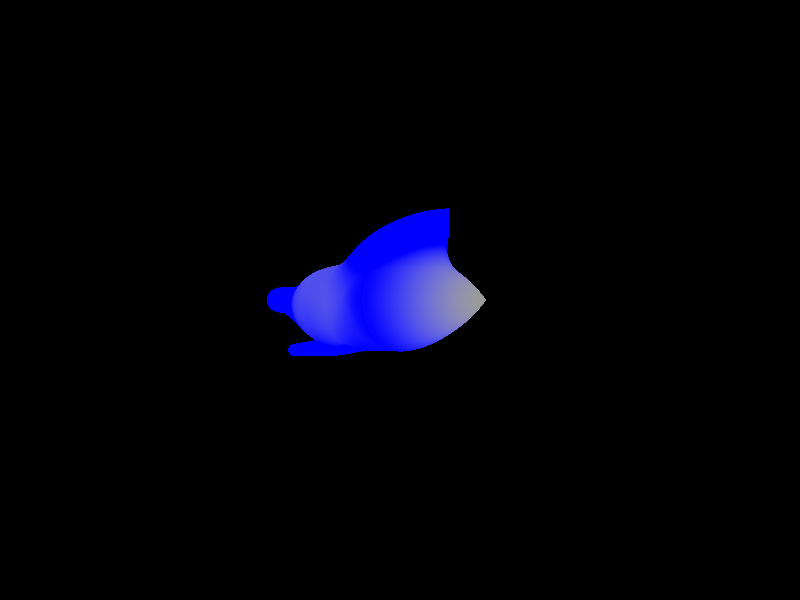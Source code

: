 #include "colors.inc"

camera{
	location <-4, 0, 4>
	look_at 0
}

blob{
	cylinder{
		<-1,1,0>, <1,0,0>, 0.5, 1
		texture{
			pigment{colour Blue}
		}
	}
	cylinder{
		<-1,0,0>, <1,0,0>, 0.5, 1
		texture{
			pigment{colour DimGrey}
		}
	}
	sphere{
		<1,-0.5,0>, 1
		strength 1
		texture{
			pigment{colour Blue}
		}
	}
	cylinder{
		<1,-0.5,-0.5>,<1,-0.5,0.5>,0.1,1.1
		texture{
			pigment{colour Blue}
		}
	}
	cylinder{
		<1,0,0>, <2,0,0>, 0.5,1.2
		texture{
			pigment{colour Blue}
		}
	}
	sphere{
		0, 1
		strength 1.7
		texture{
			pigment{colour Blue}
		}
	}
}  
/*
sphere{
	<1,0,0>, 2
	texture{
		pigment{colour Blue transmit .5}
	}
}
sphere{
	0, 2
	texture{
		pigment{colour Grey transmit .5}
	}
}*/
light_source { <2, 4, -3> color White}
